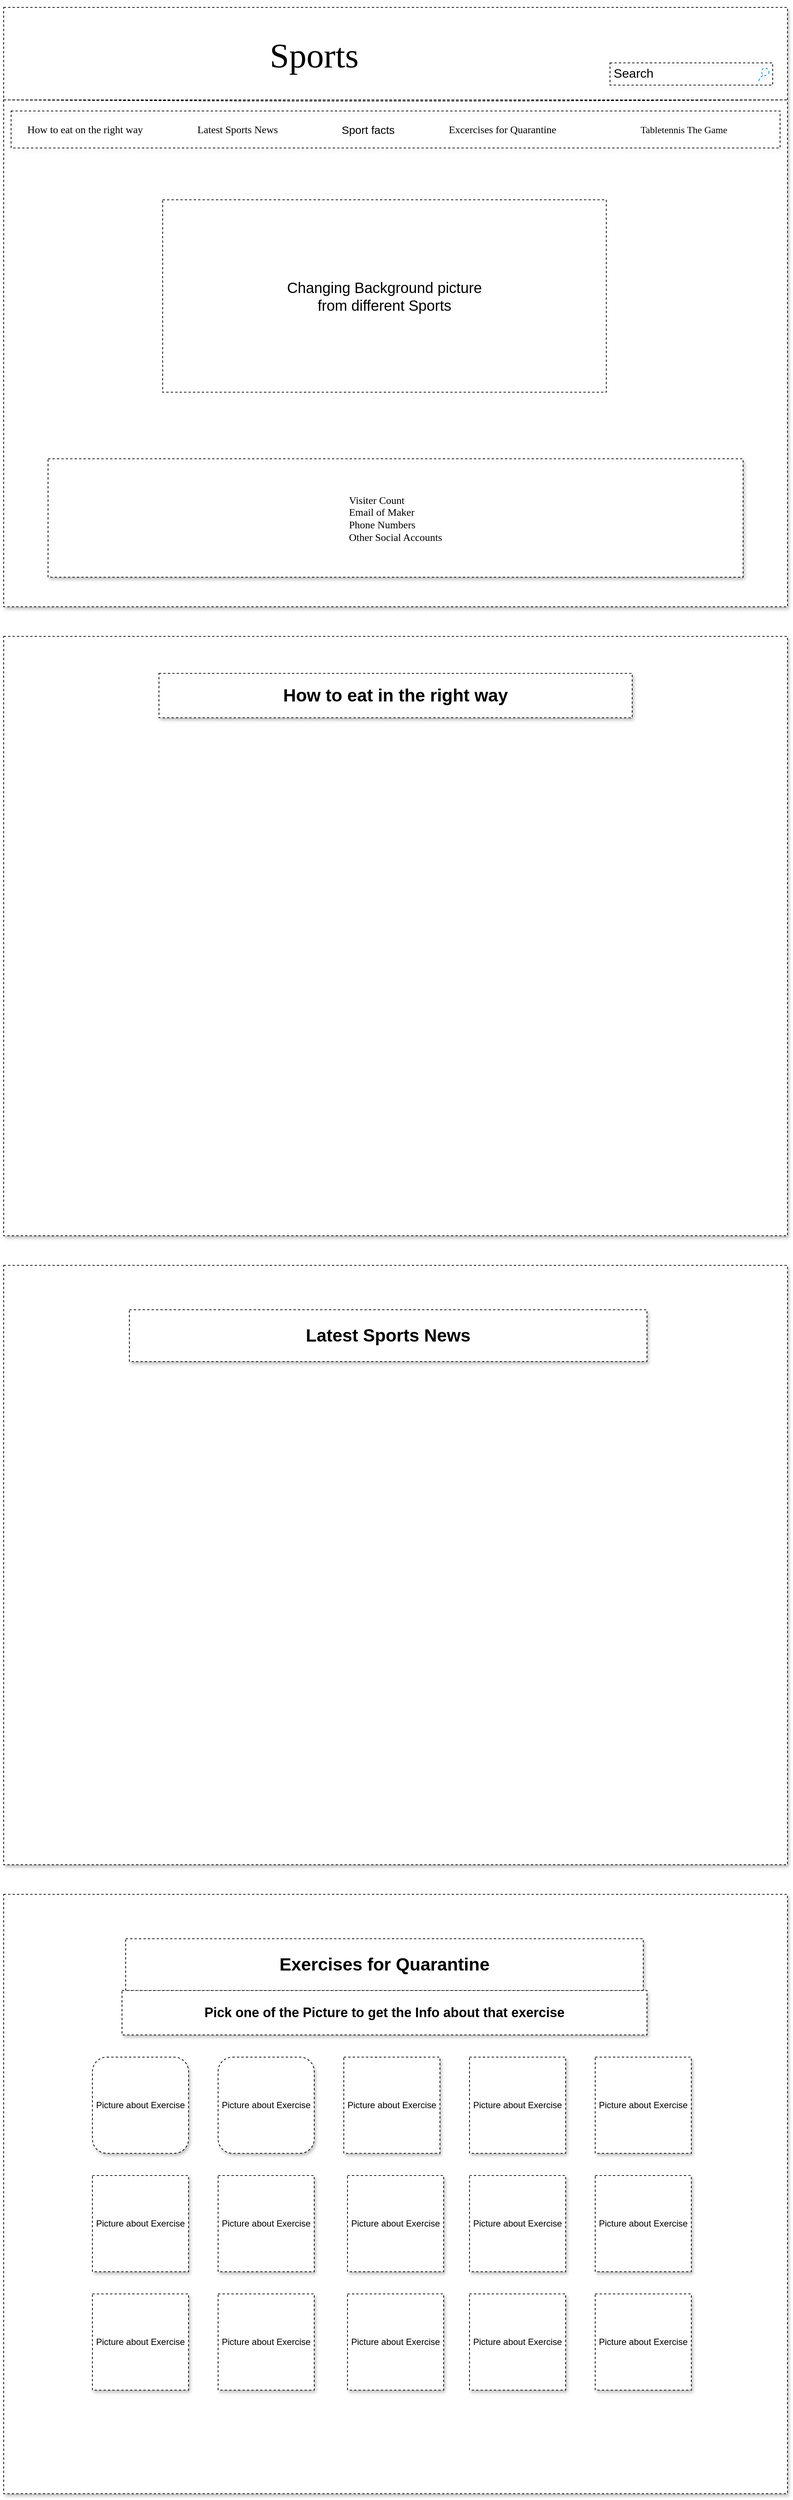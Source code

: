<mxfile version="14.1.9" type="github">
  <diagram name="Page-1" id="03018318-947c-dd8e-b7a3-06fadd420f32">
    <mxGraphModel dx="1424" dy="886" grid="1" gridSize="10" guides="1" tooltips="1" connect="1" arrows="1" fold="1" page="1" pageScale="1" pageWidth="1100" pageHeight="850" math="0" shadow="0">
      <root>
        <mxCell id="0" />
        <mxCell id="1" parent="0" />
        <mxCell id="677b7b8949515195-1" value="" style="whiteSpace=wrap;html=1;shadow=1;labelBackgroundColor=none;strokeWidth=1;fontFamily=Comic Sans MS;fontSize=12;align=center;comic=0;gradientDirection=north;sketch=0;rounded=0;dashed=1;" parent="1" vertex="1">
          <mxGeometry x="20" y="20" width="1060" height="810" as="geometry" />
        </mxCell>
        <mxCell id="SLFzzPu9vYV9y0OqvAWU-2" value="" style="rounded=0;whiteSpace=wrap;html=1;dashed=1;" vertex="1" parent="1">
          <mxGeometry x="235" y="280" width="600" height="260" as="geometry" />
        </mxCell>
        <mxCell id="677b7b8949515195-2" value="&lt;p style=&quot;font-size: 47px;&quot;&gt;&lt;font face=&quot;Comic Sans MS&quot; style=&quot;font-size: 47px;&quot;&gt;Sports&lt;/font&gt;&lt;/p&gt;" style="whiteSpace=wrap;html=1;shadow=0;labelBackgroundColor=none;strokeWidth=1;fontFamily=Verdana;fontSize=47;align=center;comic=1;fillColor=none;rounded=1;strokeColor=none;verticalAlign=middle;" parent="1" vertex="1">
          <mxGeometry x="60" y="40" width="760" height="90" as="geometry" />
        </mxCell>
        <mxCell id="677b7b8949515195-3" value="Search" style="strokeWidth=1;shadow=1;dashed=1;align=center;html=1;shape=mxgraph.mockup.forms.searchBox;mainText=;strokeColor2=#008cff;fontSize=17;align=left;spacingLeft=3;labelBackgroundColor=none;comic=1;fillColor=none;labelBorderColor=none;sketch=0;" parent="1" vertex="1">
          <mxGeometry x="840" y="95" width="220" height="30" as="geometry" />
        </mxCell>
        <mxCell id="677b7b8949515195-9" value="" style="line;strokeWidth=1;html=1;shadow=0;labelBackgroundColor=none;fillColor=none;fontFamily=Verdana;fontSize=14;align=center;comic=1;sketch=1;dashed=1;" parent="1" vertex="1">
          <mxGeometry x="20" y="140" width="1060" height="10" as="geometry" />
        </mxCell>
        <mxCell id="677b7b8949515195-10" value="" style="whiteSpace=wrap;html=1;shadow=1;labelBackgroundColor=none;strokeWidth=1;fillColor=none;fontFamily=Verdana;fontSize=12;align=center;comic=0;sketch=0;rounded=0;dashed=1;" parent="1" vertex="1">
          <mxGeometry x="30" y="160" width="1040" height="50" as="geometry" />
        </mxCell>
        <mxCell id="677b7b8949515195-11" value="How to eat on the right way" style="text;html=1;points=[];align=left;verticalAlign=top;spacingTop=-4;fontSize=14;fontFamily=Verdana;" parent="1" vertex="1">
          <mxGeometry x="50" y="175" width="200" height="20" as="geometry" />
        </mxCell>
        <mxCell id="677b7b8949515195-12" value="Latest Sports News" style="text;html=1;points=[];align=left;verticalAlign=top;spacingTop=-4;fontSize=14;fontFamily=Verdana;" parent="1" vertex="1">
          <mxGeometry x="280" y="175" width="150" height="20" as="geometry" />
        </mxCell>
        <mxCell id="677b7b8949515195-13" value="Excercises for Quarantine" style="text;html=1;points=[];align=left;verticalAlign=top;spacingTop=-4;fontSize=14;fontFamily=Verdana;" parent="1" vertex="1">
          <mxGeometry x="620" y="175" width="190" height="20" as="geometry" />
        </mxCell>
        <mxCell id="677b7b8949515195-15" value="&lt;div style=&quot;text-align: justify ; font-size: 14px&quot;&gt;&lt;br&gt;&lt;/div&gt;&lt;div style=&quot;text-align: justify ; font-size: 14px&quot;&gt;&lt;font style=&quot;font-size: 14px&quot;&gt;&lt;br&gt;&lt;/font&gt;&lt;/div&gt;&lt;div style=&quot;text-align: justify ; font-size: 14px&quot;&gt;&lt;font style=&quot;font-size: 14px&quot;&gt;Visiter Count&lt;/font&gt;&lt;/div&gt;&lt;div style=&quot;text-align: justify ; font-size: 14px&quot;&gt;&lt;font style=&quot;font-size: 14px&quot;&gt;Email of Maker&lt;/font&gt;&lt;/div&gt;&lt;div style=&quot;text-align: justify ; font-size: 14px&quot;&gt;&lt;font style=&quot;font-size: 14px&quot;&gt;Phone Numbers&lt;/font&gt;&lt;/div&gt;&lt;div style=&quot;text-align: justify ; font-size: 14px&quot;&gt;&lt;font style=&quot;font-size: 14px&quot;&gt;Other Social Accounts&lt;/font&gt;&lt;/div&gt;" style="whiteSpace=wrap;html=1;shadow=1;labelBackgroundColor=none;strokeWidth=1;fontFamily=Verdana;fontSize=12;align=center;verticalAlign=top;spacing=10;comic=0;sketch=0;rounded=0;dashed=1;" parent="1" vertex="1">
          <mxGeometry x="80" y="630" width="940" height="160" as="geometry" />
        </mxCell>
        <mxCell id="FqH0IEODXZGcoSVXCvni-1" value="&lt;span style=&quot;font-size: 20px&quot;&gt;Changing Background picture&lt;br&gt;from different Sports&lt;br&gt;&lt;/span&gt;" style="text;html=1;strokeColor=none;fillColor=none;align=center;verticalAlign=middle;whiteSpace=wrap;rounded=0;" parent="1" vertex="1">
          <mxGeometry x="390" y="340" width="290" height="140" as="geometry" />
        </mxCell>
        <mxCell id="nDGetDEKoiDjGCJt77-l-8" value="" style="rounded=0;whiteSpace=wrap;html=1;shadow=1;sketch=0;dashed=1;" parent="1" vertex="1">
          <mxGeometry x="20" y="870" width="1060" height="810" as="geometry" />
        </mxCell>
        <mxCell id="nDGetDEKoiDjGCJt77-l-10" value="&lt;h1&gt;How to eat in the right way&lt;/h1&gt;" style="rounded=0;whiteSpace=wrap;html=1;shadow=1;dashed=1;" parent="1" vertex="1">
          <mxGeometry x="230" y="920" width="640" height="60" as="geometry" />
        </mxCell>
        <mxCell id="nDGetDEKoiDjGCJt77-l-11" value="" style="rounded=0;whiteSpace=wrap;html=1;sketch=0;strokeColor=#000000;fillColor=#ffffff;gradientColor=none;shadow=1;dashed=1;" parent="1" vertex="1">
          <mxGeometry x="20" y="1720" width="1060" height="810" as="geometry" />
        </mxCell>
        <mxCell id="nDGetDEKoiDjGCJt77-l-13" value="&lt;h1&gt;Latest Sports News&lt;/h1&gt;" style="rounded=0;whiteSpace=wrap;html=1;sketch=0;strokeColor=#000000;fillColor=#ffffff;gradientColor=none;shadow=1;dashed=1;" parent="1" vertex="1">
          <mxGeometry x="190" y="1780" width="700" height="70" as="geometry" />
        </mxCell>
        <mxCell id="nDGetDEKoiDjGCJt77-l-14" value="" style="rounded=0;whiteSpace=wrap;html=1;sketch=0;strokeColor=#000000;fillColor=#ffffff;gradientColor=none;shadow=1;dashed=1;" parent="1" vertex="1">
          <mxGeometry x="20" y="2570" width="1060" height="810" as="geometry" />
        </mxCell>
        <mxCell id="nDGetDEKoiDjGCJt77-l-15" value="&lt;h1&gt;Exercises for Quarantine&lt;/h1&gt;" style="rounded=0;whiteSpace=wrap;html=1;sketch=0;strokeColor=#000000;fillColor=#ffffff;gradientColor=none;shadow=1;dashed=1;" parent="1" vertex="1">
          <mxGeometry x="185" y="2630" width="700" height="70" as="geometry" />
        </mxCell>
        <mxCell id="nDGetDEKoiDjGCJt77-l-16" value="Picture about Exercise" style="whiteSpace=wrap;html=1;aspect=fixed;sketch=0;strokeColor=#000000;fillColor=#ffffff;gradientColor=none;shadow=1;rounded=1;dashed=1;" parent="1" vertex="1">
          <mxGeometry x="140" y="2790" width="130" height="130" as="geometry" />
        </mxCell>
        <mxCell id="nDGetDEKoiDjGCJt77-l-18" value="Picture about Exercise" style="whiteSpace=wrap;html=1;aspect=fixed;sketch=0;strokeColor=#000000;fillColor=#ffffff;gradientColor=none;shadow=1;rounded=1;dashed=1;" parent="1" vertex="1">
          <mxGeometry x="310" y="2790" width="130" height="130" as="geometry" />
        </mxCell>
        <mxCell id="nDGetDEKoiDjGCJt77-l-19" value="Picture about Exercise" style="whiteSpace=wrap;html=1;aspect=fixed;sketch=0;strokeColor=#000000;fillColor=#ffffff;gradientColor=none;shadow=1;rounded=0;dashed=1;" parent="1" vertex="1">
          <mxGeometry x="480" y="2790" width="130" height="130" as="geometry" />
        </mxCell>
        <mxCell id="nDGetDEKoiDjGCJt77-l-20" value="Picture about Exercise" style="whiteSpace=wrap;html=1;aspect=fixed;sketch=0;strokeColor=#000000;fillColor=#ffffff;gradientColor=none;shadow=1;rounded=0;dashed=1;" parent="1" vertex="1">
          <mxGeometry x="310" y="2950" width="130" height="130" as="geometry" />
        </mxCell>
        <mxCell id="nDGetDEKoiDjGCJt77-l-21" value="Picture about Exercise" style="whiteSpace=wrap;html=1;aspect=fixed;sketch=0;strokeColor=#000000;fillColor=#ffffff;gradientColor=none;shadow=1;rounded=0;dashed=1;" parent="1" vertex="1">
          <mxGeometry x="140" y="2950" width="130" height="130" as="geometry" />
        </mxCell>
        <mxCell id="nDGetDEKoiDjGCJt77-l-22" value="Picture about Exercise" style="whiteSpace=wrap;html=1;aspect=fixed;sketch=0;strokeColor=#000000;fillColor=#ffffff;gradientColor=none;shadow=1;rounded=0;dashed=1;glass=0;" parent="1" vertex="1">
          <mxGeometry x="485" y="2950" width="130" height="130" as="geometry" />
        </mxCell>
        <mxCell id="nDGetDEKoiDjGCJt77-l-23" value="Picture about Exercise" style="whiteSpace=wrap;html=1;aspect=fixed;sketch=0;strokeColor=#000000;fillColor=#ffffff;gradientColor=none;shadow=1;rounded=0;dashed=1;" parent="1" vertex="1">
          <mxGeometry x="650" y="2790" width="130" height="130" as="geometry" />
        </mxCell>
        <mxCell id="nDGetDEKoiDjGCJt77-l-24" value="Picture about Exercise" style="whiteSpace=wrap;html=1;aspect=fixed;sketch=0;strokeColor=#000000;fillColor=#ffffff;gradientColor=none;shadow=1;rounded=0;dashed=1;" parent="1" vertex="1">
          <mxGeometry x="650" y="2950" width="130" height="130" as="geometry" />
        </mxCell>
        <mxCell id="nDGetDEKoiDjGCJt77-l-25" value="Picture about Exercise" style="whiteSpace=wrap;html=1;aspect=fixed;sketch=0;strokeColor=#000000;fillColor=#ffffff;gradientColor=none;shadow=1;rounded=0;dashed=1;" parent="1" vertex="1">
          <mxGeometry x="820" y="2790" width="130" height="130" as="geometry" />
        </mxCell>
        <mxCell id="nDGetDEKoiDjGCJt77-l-26" value="Picture about Exercise" style="whiteSpace=wrap;html=1;aspect=fixed;sketch=0;strokeColor=#000000;fillColor=#ffffff;gradientColor=none;shadow=1;rounded=0;dashed=1;" parent="1" vertex="1">
          <mxGeometry x="820" y="2950" width="130" height="130" as="geometry" />
        </mxCell>
        <mxCell id="nDGetDEKoiDjGCJt77-l-27" value="Picture about Exercise" style="whiteSpace=wrap;html=1;aspect=fixed;sketch=0;strokeColor=#000000;fillColor=#ffffff;gradientColor=none;rounded=0;shadow=1;dashed=1;" parent="1" vertex="1">
          <mxGeometry x="820" y="3110" width="130" height="130" as="geometry" />
        </mxCell>
        <mxCell id="nDGetDEKoiDjGCJt77-l-28" value="Picture about Exercise" style="whiteSpace=wrap;html=1;aspect=fixed;sketch=0;strokeColor=#000000;fillColor=#ffffff;gradientColor=none;rounded=0;shadow=1;glass=0;dashed=1;" parent="1" vertex="1">
          <mxGeometry x="650" y="3110" width="130" height="130" as="geometry" />
        </mxCell>
        <mxCell id="nDGetDEKoiDjGCJt77-l-29" value="Picture about Exercise" style="whiteSpace=wrap;html=1;aspect=fixed;sketch=0;strokeColor=#000000;fillColor=#ffffff;gradientColor=none;shadow=1;rounded=0;dashed=1;" parent="1" vertex="1">
          <mxGeometry x="485" y="3110" width="130" height="130" as="geometry" />
        </mxCell>
        <mxCell id="nDGetDEKoiDjGCJt77-l-30" value="Picture about Exercise" style="whiteSpace=wrap;html=1;aspect=fixed;sketch=0;strokeColor=#000000;fillColor=#ffffff;gradientColor=none;shadow=1;rounded=0;dashed=1;" parent="1" vertex="1">
          <mxGeometry x="310" y="3110" width="130" height="130" as="geometry" />
        </mxCell>
        <mxCell id="nDGetDEKoiDjGCJt77-l-31" value="Picture about Exercise" style="whiteSpace=wrap;html=1;aspect=fixed;sketch=0;strokeColor=#000000;fillColor=#ffffff;gradientColor=none;shadow=1;rounded=0;dashed=1;" parent="1" vertex="1">
          <mxGeometry x="140" y="3110" width="130" height="130" as="geometry" />
        </mxCell>
        <mxCell id="nDGetDEKoiDjGCJt77-l-32" value="&lt;h2&gt;Pick one of the Picture to get the Info about that exercise&lt;/h2&gt;" style="rounded=0;whiteSpace=wrap;html=1;sketch=0;strokeColor=#000000;fillColor=#ffffff;gradientColor=none;glass=0;shadow=1;dashed=1;" parent="1" vertex="1">
          <mxGeometry x="180" y="2700" width="710" height="60" as="geometry" />
        </mxCell>
        <mxCell id="rip5tS6j1wsVapRwsfgn-2" value="Tabletennis The Game" style="text;html=1;strokeColor=none;fillColor=none;align=center;verticalAlign=middle;whiteSpace=wrap;rounded=0;shadow=1;comic=1;sketch=0;fontFamily=Verdana;fontSize=13;" parent="1" vertex="1">
          <mxGeometry x="820" y="170" width="240" height="30" as="geometry" />
        </mxCell>
        <mxCell id="SLFzzPu9vYV9y0OqvAWU-1" value="&lt;font style=&quot;font-size: 15px&quot;&gt;Sport facts&amp;nbsp;&lt;/font&gt;" style="text;html=1;strokeColor=none;fillColor=none;align=center;verticalAlign=middle;whiteSpace=wrap;rounded=0;" vertex="1" parent="1">
          <mxGeometry x="400" y="170" width="230" height="30" as="geometry" />
        </mxCell>
      </root>
    </mxGraphModel>
  </diagram>
</mxfile>
